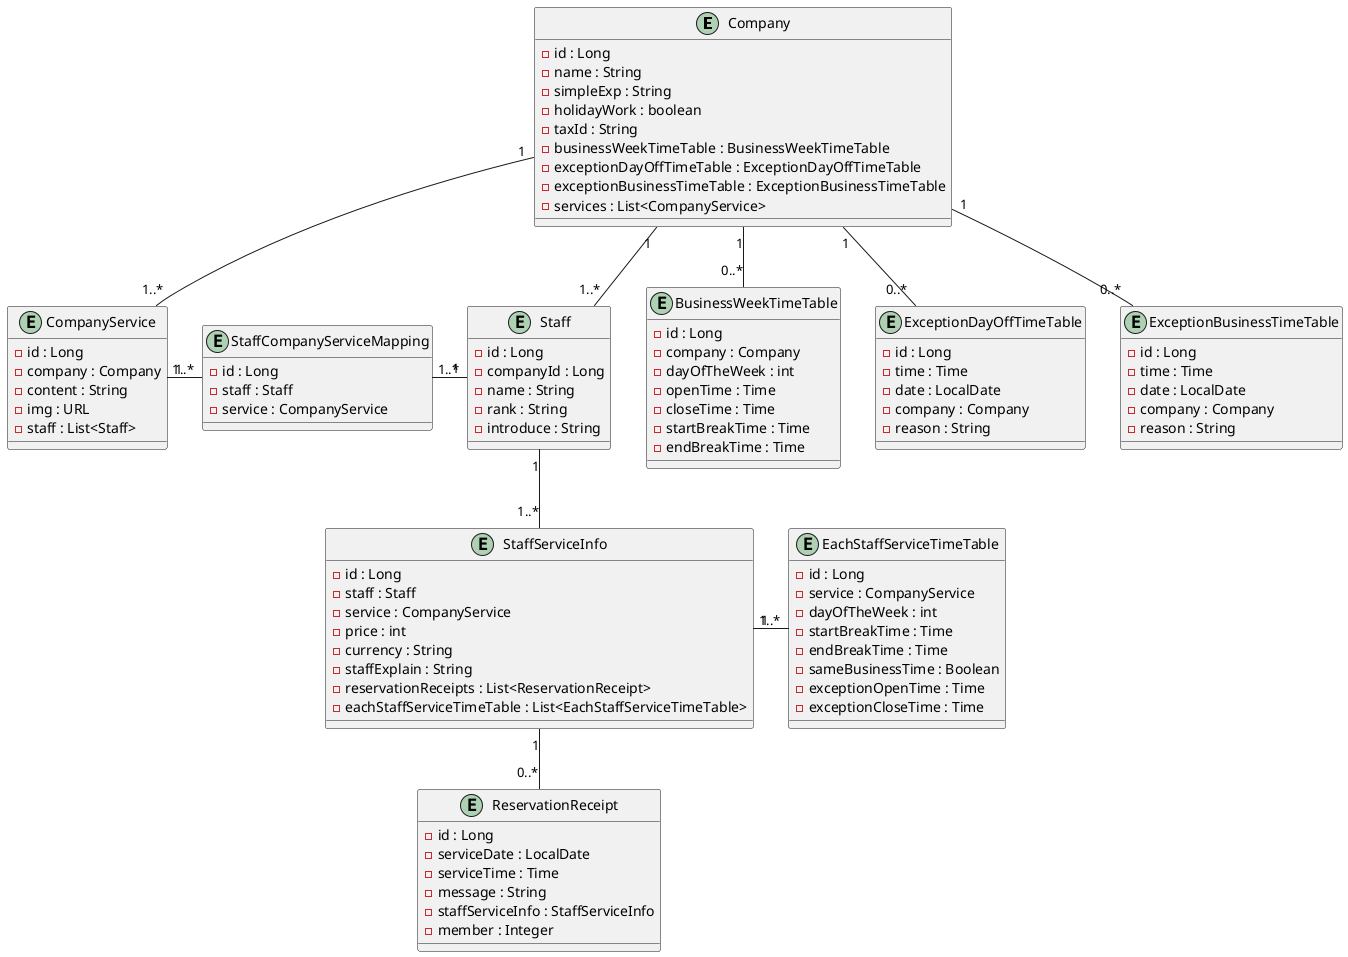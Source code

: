 @startuml
entity Company {
    - id : Long
    - name : String
    - simpleExp : String
    - holidayWork : boolean
    - taxId : String
    - businessWeekTimeTable : BusinessWeekTimeTable
    - exceptionDayOffTimeTable : ExceptionDayOffTimeTable
    - exceptionBusinessTimeTable : ExceptionBusinessTimeTable
    - services : List<CompanyService>
}

entity CompanyService {
    - id : Long
    - company : Company
    - content : String
    - img : URL
    - staff : List<Staff>
}

entity StaffCompanyServiceMapping {
    - id : Long
    - staff : Staff
    - service : CompanyService
}

entity Staff {
    - id : Long
    - companyId : Long
    - name : String
    - rank : String
    - introduce : String
}

entity BusinessWeekTimeTable {
    - id : Long
    - company : Company
    - dayOfTheWeek : int
    - openTime : Time
    - closeTime : Time
    - startBreakTime : Time
    - endBreakTime : Time
}

entity ExceptionDayOffTimeTable {
    - id : Long
    - time : Time
    - date : LocalDate
    - company : Company
    - reason : String
}

entity ExceptionBusinessTimeTable {
    - id : Long
    - time : Time
    - date : LocalDate
    - company : Company
    - reason : String
}

entity StaffServiceInfo {
    - id : Long
    - staff : Staff
    - service : CompanyService
    - price : int
    - currency : String
    - staffExplain : String
    - reservationReceipts : List<ReservationReceipt>
    - eachStaffServiceTimeTable : List<EachStaffServiceTimeTable>
}

entity EachStaffServiceTimeTable {
    - id : Long
    - service : CompanyService
    - dayOfTheWeek : int
    - startBreakTime : Time
    - endBreakTime : Time
    - sameBusinessTime : Boolean
    - exceptionOpenTime : Time
    - exceptionCloseTime : Time
}

entity ReservationReceipt {
        - id : Long
        - serviceDate : LocalDate
        - serviceTime : Time
        - message : String
        - staffServiceInfo : StaffServiceInfo
        - member : Integer
    }


StaffServiceInfo "1" -- "0..*" ReservationReceipt
Staff "1" -- "1..*" StaffServiceInfo

Company "1" -- "0..*" BusinessWeekTimeTable
Company "1" -- "0..*" ExceptionDayOffTimeTable
Company "1" -- "0..*" ExceptionBusinessTimeTable
Company "1" -- "1..*" Staff
Company "1" -- "1..*" CompanyService

StaffServiceInfo "1" -right- "1..*" EachStaffServiceTimeTable
CompanyService "1" -right- "1..*" StaffCompanyServiceMapping
Staff "1" -left- "1..*" StaffCompanyServiceMapping


@enduml